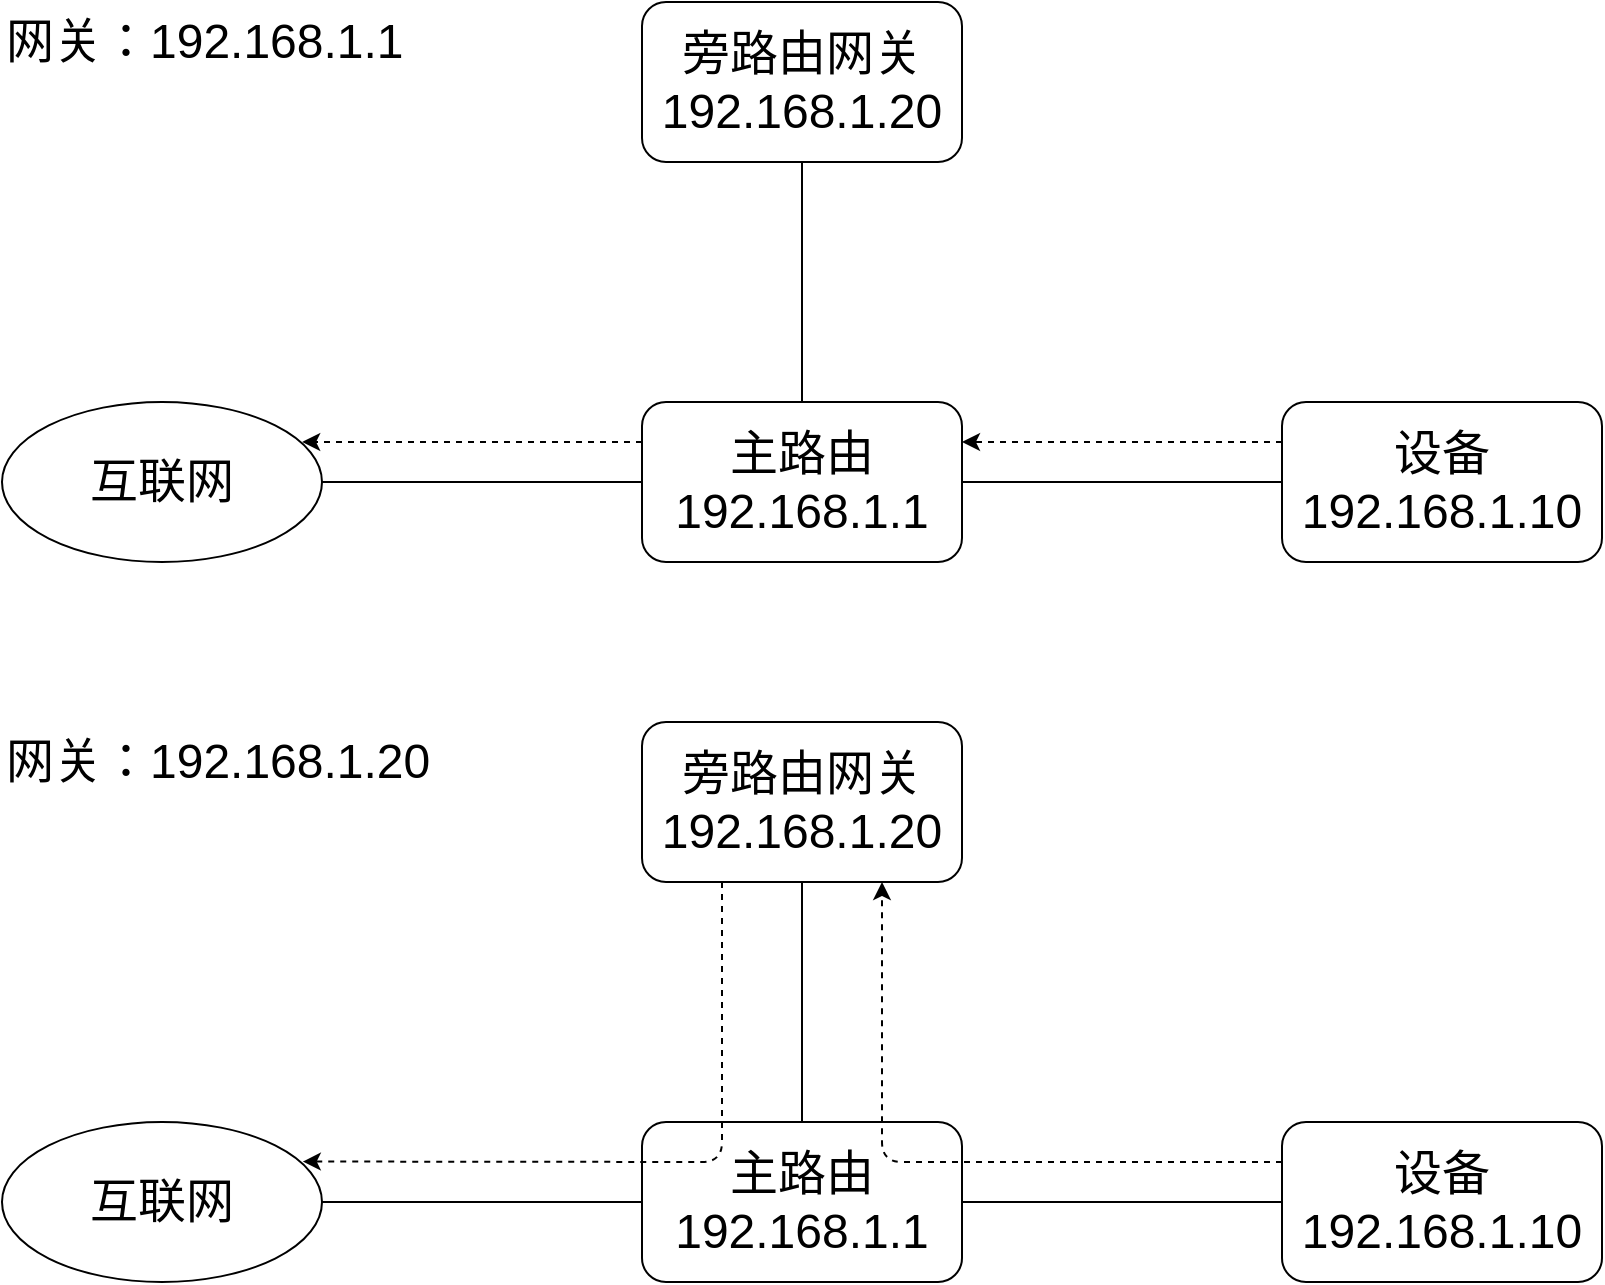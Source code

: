 <mxfile>
    <diagram id="F-6rE7A2jX5_3kNrGQSD" name="第 1 页">
        <mxGraphModel dx="1514" dy="825" grid="1" gridSize="10" guides="1" tooltips="1" connect="1" arrows="1" fold="1" page="1" pageScale="1" pageWidth="827" pageHeight="1169" math="0" shadow="0">
            <root>
                <mxCell id="0"/>
                <mxCell id="1" parent="0"/>
                <mxCell id="2" value="&lt;font style=&quot;font-size: 24px;&quot;&gt;主路由&lt;br&gt;192.168.1.1&lt;/font&gt;" style="rounded=1;whiteSpace=wrap;html=1;" vertex="1" parent="1">
                    <mxGeometry x="320" y="240" width="160" height="80" as="geometry"/>
                </mxCell>
                <mxCell id="3" value="&lt;font style=&quot;font-size: 24px;&quot;&gt;设备&lt;br&gt;192.168.1.10&lt;/font&gt;" style="rounded=1;whiteSpace=wrap;html=1;" vertex="1" parent="1">
                    <mxGeometry x="640" y="240" width="160" height="80" as="geometry"/>
                </mxCell>
                <mxCell id="4" value="&lt;font style=&quot;font-size: 24px;&quot;&gt;旁路由网关&lt;br&gt;192.168.1.20&lt;/font&gt;" style="rounded=1;whiteSpace=wrap;html=1;" vertex="1" parent="1">
                    <mxGeometry x="320" y="40" width="160" height="80" as="geometry"/>
                </mxCell>
                <mxCell id="5" value="" style="endArrow=none;html=1;fontSize=24;" edge="1" parent="1" source="2" target="3">
                    <mxGeometry width="50" height="50" relative="1" as="geometry">
                        <mxPoint x="530" y="350" as="sourcePoint"/>
                        <mxPoint x="580" y="300" as="targetPoint"/>
                    </mxGeometry>
                </mxCell>
                <mxCell id="6" value="" style="endArrow=none;html=1;fontSize=24;" edge="1" parent="1" source="2" target="4">
                    <mxGeometry width="50" height="50" relative="1" as="geometry">
                        <mxPoint x="530" y="350" as="sourcePoint"/>
                        <mxPoint x="580" y="300" as="targetPoint"/>
                    </mxGeometry>
                </mxCell>
                <mxCell id="7" value="互联网" style="ellipse;whiteSpace=wrap;html=1;fontSize=24;" vertex="1" parent="1">
                    <mxGeometry y="240" width="160" height="80" as="geometry"/>
                </mxCell>
                <mxCell id="8" value="" style="endArrow=none;html=1;fontSize=24;" edge="1" parent="1" source="7" target="2">
                    <mxGeometry width="50" height="50" relative="1" as="geometry">
                        <mxPoint x="220" y="400" as="sourcePoint"/>
                        <mxPoint x="580" y="300" as="targetPoint"/>
                    </mxGeometry>
                </mxCell>
                <mxCell id="9" value="网关：192.168.1.1" style="text;html=1;strokeColor=none;fillColor=none;align=left;verticalAlign=middle;whiteSpace=wrap;rounded=0;fontSize=24;" vertex="1" parent="1">
                    <mxGeometry y="40" width="210" height="40" as="geometry"/>
                </mxCell>
                <mxCell id="10" value="网关：192.168.1.20" style="text;html=1;strokeColor=none;fillColor=none;align=left;verticalAlign=middle;whiteSpace=wrap;rounded=0;fontSize=24;" vertex="1" parent="1">
                    <mxGeometry y="400" width="230" height="40" as="geometry"/>
                </mxCell>
                <mxCell id="11" value="&lt;font style=&quot;font-size: 24px;&quot;&gt;主路由&lt;br&gt;192.168.1.1&lt;/font&gt;" style="rounded=1;whiteSpace=wrap;html=1;" vertex="1" parent="1">
                    <mxGeometry x="320" y="600" width="160" height="80" as="geometry"/>
                </mxCell>
                <mxCell id="12" value="&lt;font style=&quot;font-size: 24px;&quot;&gt;设备&lt;br&gt;192.168.1.10&lt;/font&gt;" style="rounded=1;whiteSpace=wrap;html=1;" vertex="1" parent="1">
                    <mxGeometry x="640" y="600" width="160" height="80" as="geometry"/>
                </mxCell>
                <mxCell id="13" value="&lt;font style=&quot;font-size: 24px;&quot;&gt;旁路由网关&lt;br&gt;192.168.1.20&lt;/font&gt;" style="rounded=1;whiteSpace=wrap;html=1;" vertex="1" parent="1">
                    <mxGeometry x="320" y="400" width="160" height="80" as="geometry"/>
                </mxCell>
                <mxCell id="14" value="" style="endArrow=none;html=1;fontSize=24;" edge="1" parent="1" source="11" target="12">
                    <mxGeometry width="50" height="50" relative="1" as="geometry">
                        <mxPoint x="530" y="710" as="sourcePoint"/>
                        <mxPoint x="580" y="660" as="targetPoint"/>
                    </mxGeometry>
                </mxCell>
                <mxCell id="15" value="" style="endArrow=none;html=1;fontSize=24;" edge="1" parent="1" source="11" target="13">
                    <mxGeometry width="50" height="50" relative="1" as="geometry">
                        <mxPoint x="530" y="710" as="sourcePoint"/>
                        <mxPoint x="580" y="660" as="targetPoint"/>
                    </mxGeometry>
                </mxCell>
                <mxCell id="16" value="互联网" style="ellipse;whiteSpace=wrap;html=1;fontSize=24;" vertex="1" parent="1">
                    <mxGeometry y="600" width="160" height="80" as="geometry"/>
                </mxCell>
                <mxCell id="17" value="" style="endArrow=none;html=1;fontSize=24;" edge="1" parent="1" source="16" target="11">
                    <mxGeometry width="50" height="50" relative="1" as="geometry">
                        <mxPoint x="220" y="760" as="sourcePoint"/>
                        <mxPoint x="580" y="660" as="targetPoint"/>
                    </mxGeometry>
                </mxCell>
                <mxCell id="18" value="" style="endArrow=classic;html=1;fontSize=24;exitX=0;exitY=0.25;exitDx=0;exitDy=0;entryX=1;entryY=0.25;entryDx=0;entryDy=0;dashed=1;" edge="1" parent="1" source="3" target="2">
                    <mxGeometry width="50" height="50" relative="1" as="geometry">
                        <mxPoint x="680" y="250" as="sourcePoint"/>
                        <mxPoint x="590" y="200" as="targetPoint"/>
                    </mxGeometry>
                </mxCell>
                <mxCell id="20" value="" style="endArrow=classic;html=1;fontSize=24;exitX=0;exitY=0.25;exitDx=0;exitDy=0;entryX=0.938;entryY=0.25;entryDx=0;entryDy=0;entryPerimeter=0;dashed=1;" edge="1" parent="1" source="2" target="7">
                    <mxGeometry width="50" height="50" relative="1" as="geometry">
                        <mxPoint x="260" y="290" as="sourcePoint"/>
                        <mxPoint x="310" y="240" as="targetPoint"/>
                    </mxGeometry>
                </mxCell>
                <mxCell id="28" value="" style="endArrow=classic;html=1;fontSize=24;exitX=0;exitY=0.25;exitDx=0;exitDy=0;entryX=0.75;entryY=1;entryDx=0;entryDy=0;dashed=1;" edge="1" parent="1" source="12" target="13">
                    <mxGeometry width="50" height="50" relative="1" as="geometry">
                        <mxPoint x="630.0" y="540" as="sourcePoint"/>
                        <mxPoint x="470.0" y="540" as="targetPoint"/>
                        <Array as="points">
                            <mxPoint x="440" y="620"/>
                        </Array>
                    </mxGeometry>
                </mxCell>
                <mxCell id="30" value="" style="endArrow=classic;html=1;fontSize=24;exitX=0.25;exitY=1;exitDx=0;exitDy=0;dashed=1;entryX=0.94;entryY=0.247;entryDx=0;entryDy=0;entryPerimeter=0;" edge="1" parent="1" source="13" target="16">
                    <mxGeometry width="50" height="50" relative="1" as="geometry">
                        <mxPoint x="349.92" y="770" as="sourcePoint"/>
                        <mxPoint x="170" y="620" as="targetPoint"/>
                        <Array as="points">
                            <mxPoint x="360" y="620"/>
                        </Array>
                    </mxGeometry>
                </mxCell>
            </root>
        </mxGraphModel>
    </diagram>
</mxfile>